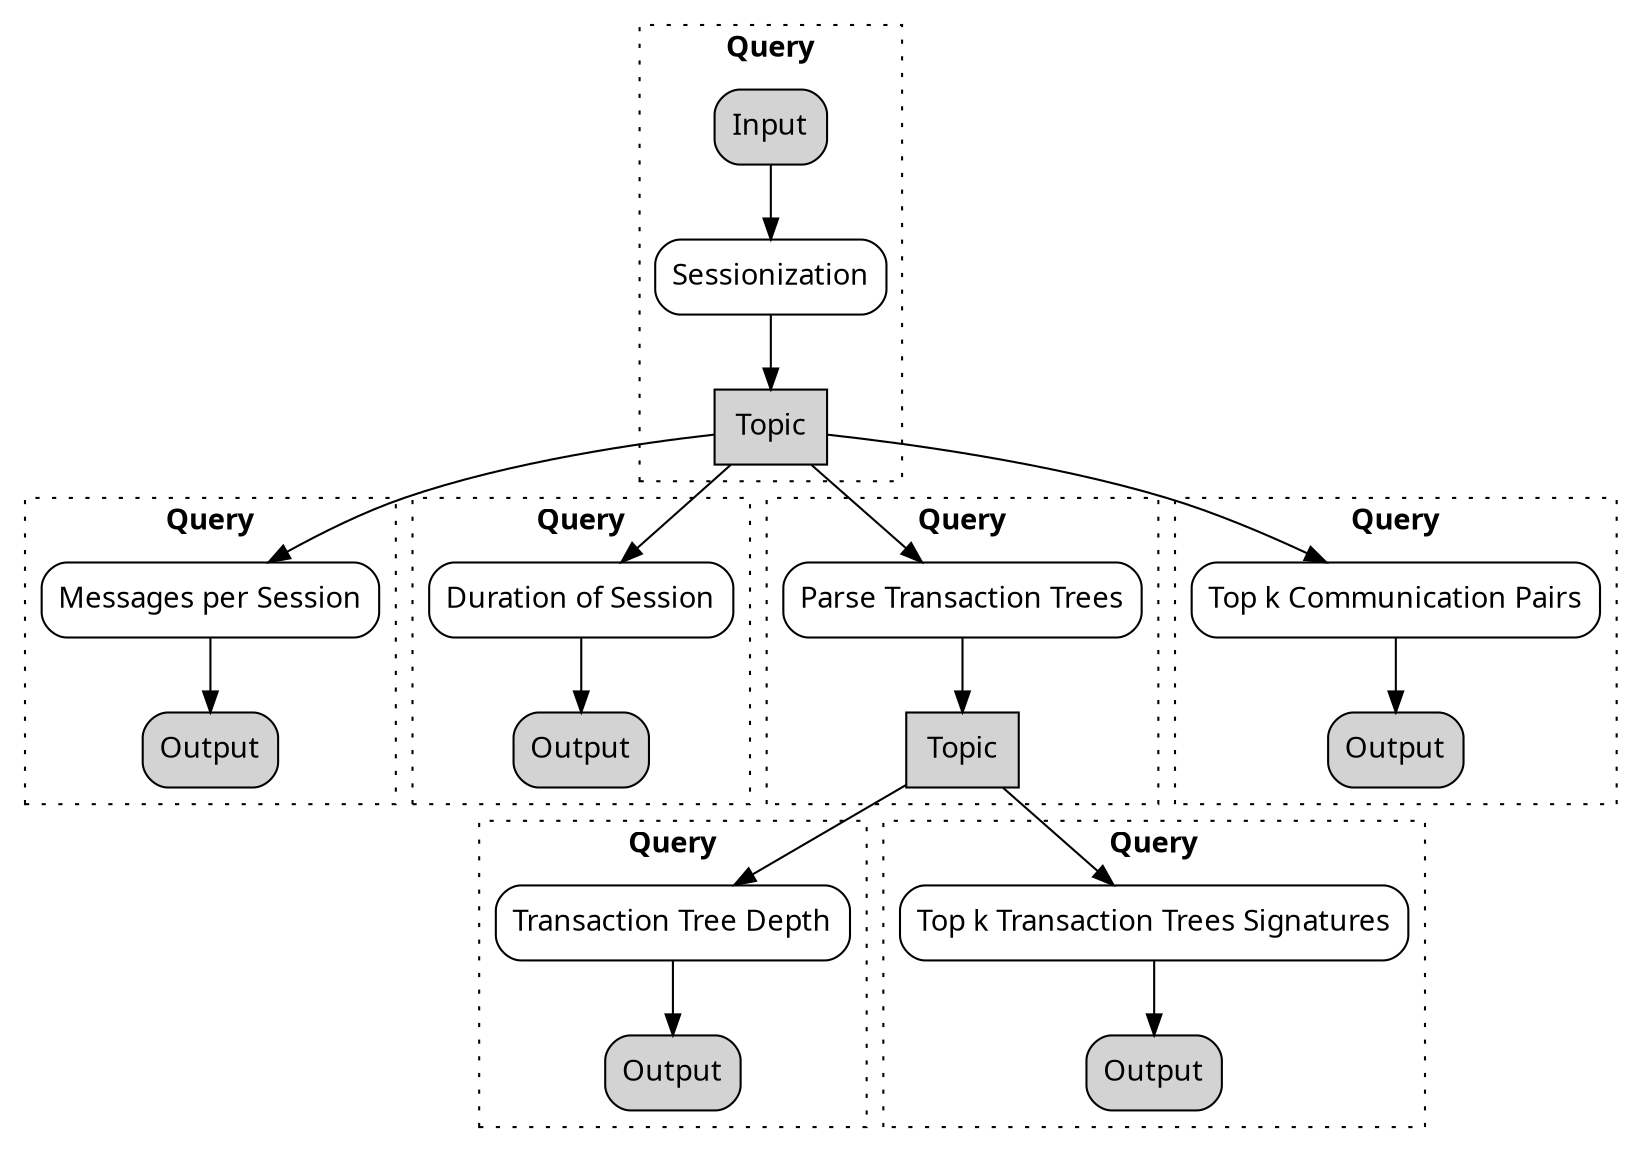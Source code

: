 digraph G {
//    rankdir="LR";
    graph [fontname = "source sans pro bold"];
    node [fontname = "source sans pro light"];
    edge [fontname = "source sans pro light"];

//    graph [splines=ortho]
    node [style="rounded", shape=box]

    subgraph cluster_1 {
        label="Query";
        graph[style=dotted];
        input [label="Input", style="rounded,filled"]
        sessionize [label="Sessionization"]
        sessionize_topic [label="Topic", style=filled]
        //sessionize_pub [shape=circle,width=.01,height=.01,label=""]
    }

    subgraph cluster_2 {
        label="Query";
        graph[style=dotted];
        msgcount [label="Messages per Session"]
        msgcount_hist [label="Output", style="rounded,filled"]
    }

    subgraph cluster_3 {
        label="Query";
        graph[style=dotted];
        msgspan [label="Duration of Session"]
        msgspan_hist [label="Output", style="rounded,filled"]
    }

    subgraph cluster_4 {
        label="Query";
        graph[style=dotted];
        txns [label="Parse Transaction Trees"]
        txns_topic [label="Topic", style=filled]
        //txns_pub [shape=circle,width=.01,height=.01,label=""]
    }
    subgraph cluster_5 {
        label="Query";
        graph[style=dotted];
        txdepth [label="Transaction Tree Depth"]
        txdepth_hist [label="Output", style="rounded,filled"]
    }
    subgraph cluster_6 {
        label="Query";
        graph[style=dotted];
        txsigtop10 [label="Top k Transaction Trees Signatures"]
        txsigtop10_hist [label="Output", style="rounded,filled"]
    }
    subgraph cluster_7 {
        label="Query";
        graph[style=dotted];
        servicetop10 [label="Top k Communication Pairs"]
        servicetop10_hist [label="Output", style="rounded,filled"]
    }
    input -> sessionize
    sessionize -> sessionize_topic
    //sessionize_topic -> sessionize_pub [arrowhead=none]
    sessionize_topic -> {msgcount, msgspan, txns, servicetop10} [headport="_"]

    msgcount -> msgcount_hist
    msgspan -> msgspan_hist

    txns -> txns_topic
    //txns_topic -> txns_pub [arrowhead=none]
    txns_topic -> {txdepth, txsigtop10} [headport="_"]

    txdepth -> txdepth_hist

    txsigtop10 -> txsigtop10_hist

    servicetop10 -> servicetop10_hist
}
